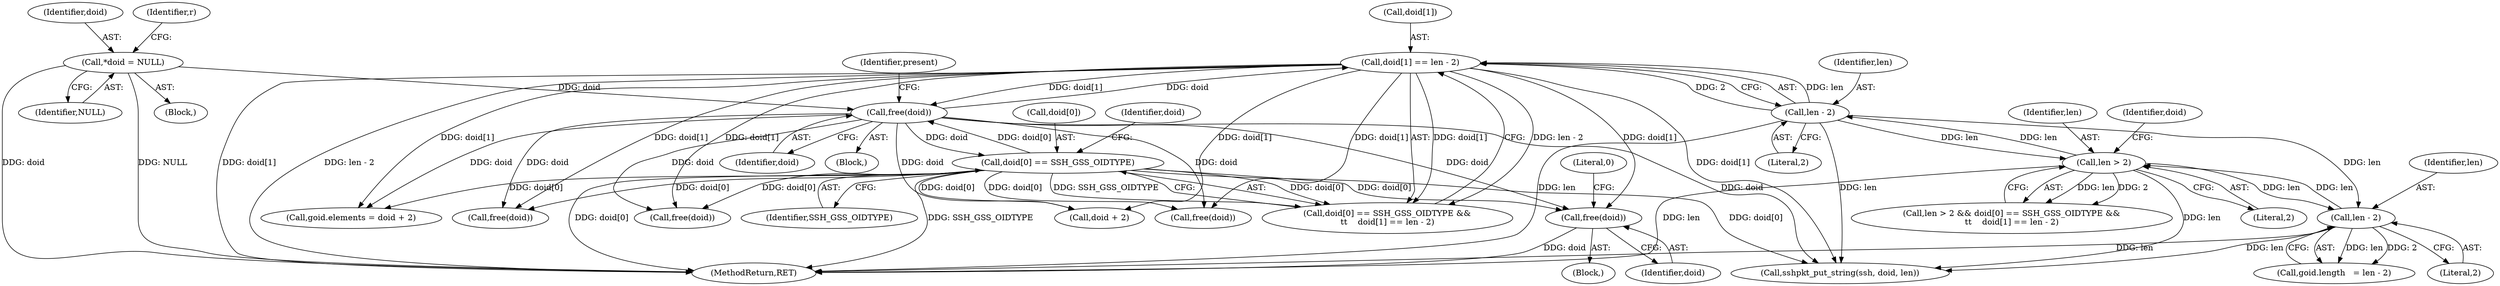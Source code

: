 digraph "0_src_779974d35b4859c07bc3cb8a12c74b43b0a7d1e0@API" {
"1000252" [label="(Call,free(doid))"];
"1000185" [label="(Call,doid[1] == len - 2)"];
"1000153" [label="(Call,free(doid))"];
"1000180" [label="(Call,doid[0] == SSH_GSS_OIDTYPE)"];
"1000123" [label="(Call,*doid = NULL)"];
"1000189" [label="(Call,len - 2)"];
"1000176" [label="(Call,len > 2)"];
"1000204" [label="(Call,len - 2)"];
"1000204" [label="(Call,len - 2)"];
"1000178" [label="(Literal,2)"];
"1000125" [label="(Identifier,NULL)"];
"1000272" [label="(Call,free(doid))"];
"1000186" [label="(Call,doid[1])"];
"1000123" [label="(Call,*doid = NULL)"];
"1000193" [label="(Call,goid.elements = doid + 2)"];
"1000200" [label="(Call,goid.length   = len - 2)"];
"1000189" [label="(Call,len - 2)"];
"1000317" [label="(Call,free(doid))"];
"1000187" [label="(Identifier,doid)"];
"1000336" [label="(MethodReturn,RET)"];
"1000182" [label="(Identifier,doid)"];
"1000185" [label="(Call,doid[1] == len - 2)"];
"1000248" [label="(Block,)"];
"1000228" [label="(Call,free(doid))"];
"1000253" [label="(Identifier,doid)"];
"1000191" [label="(Literal,2)"];
"1000206" [label="(Literal,2)"];
"1000205" [label="(Identifier,len)"];
"1000179" [label="(Call,doid[0] == SSH_GSS_OIDTYPE &&\n\t\t    doid[1] == len - 2)"];
"1000181" [label="(Call,doid[0])"];
"1000124" [label="(Identifier,doid)"];
"1000154" [label="(Identifier,doid)"];
"1000150" [label="(Block,)"];
"1000197" [label="(Call,doid + 2)"];
"1000184" [label="(Identifier,SSH_GSS_OIDTYPE)"];
"1000190" [label="(Identifier,len)"];
"1000180" [label="(Call,doid[0] == SSH_GSS_OIDTYPE)"];
"1000252" [label="(Call,free(doid))"];
"1000177" [label="(Identifier,len)"];
"1000156" [label="(Identifier,present)"];
"1000255" [label="(Literal,0)"];
"1000176" [label="(Call,len > 2)"];
"1000175" [label="(Call,len > 2 && doid[0] == SSH_GSS_OIDTYPE &&\n\t\t    doid[1] == len - 2)"];
"1000301" [label="(Call,sshpkt_put_string(ssh, doid, len))"];
"1000129" [label="(Identifier,r)"];
"1000103" [label="(Block,)"];
"1000153" [label="(Call,free(doid))"];
"1000252" -> "1000248"  [label="AST: "];
"1000252" -> "1000253"  [label="CFG: "];
"1000253" -> "1000252"  [label="AST: "];
"1000255" -> "1000252"  [label="CFG: "];
"1000252" -> "1000336"  [label="DDG: doid"];
"1000185" -> "1000252"  [label="DDG: doid[1]"];
"1000180" -> "1000252"  [label="DDG: doid[0]"];
"1000153" -> "1000252"  [label="DDG: doid"];
"1000185" -> "1000179"  [label="AST: "];
"1000185" -> "1000189"  [label="CFG: "];
"1000186" -> "1000185"  [label="AST: "];
"1000189" -> "1000185"  [label="AST: "];
"1000179" -> "1000185"  [label="CFG: "];
"1000185" -> "1000336"  [label="DDG: doid[1]"];
"1000185" -> "1000336"  [label="DDG: len - 2"];
"1000185" -> "1000153"  [label="DDG: doid[1]"];
"1000185" -> "1000179"  [label="DDG: doid[1]"];
"1000185" -> "1000179"  [label="DDG: len - 2"];
"1000153" -> "1000185"  [label="DDG: doid"];
"1000189" -> "1000185"  [label="DDG: len"];
"1000189" -> "1000185"  [label="DDG: 2"];
"1000185" -> "1000193"  [label="DDG: doid[1]"];
"1000185" -> "1000197"  [label="DDG: doid[1]"];
"1000185" -> "1000228"  [label="DDG: doid[1]"];
"1000185" -> "1000272"  [label="DDG: doid[1]"];
"1000185" -> "1000301"  [label="DDG: doid[1]"];
"1000185" -> "1000317"  [label="DDG: doid[1]"];
"1000153" -> "1000150"  [label="AST: "];
"1000153" -> "1000154"  [label="CFG: "];
"1000154" -> "1000153"  [label="AST: "];
"1000156" -> "1000153"  [label="CFG: "];
"1000180" -> "1000153"  [label="DDG: doid[0]"];
"1000123" -> "1000153"  [label="DDG: doid"];
"1000153" -> "1000180"  [label="DDG: doid"];
"1000153" -> "1000193"  [label="DDG: doid"];
"1000153" -> "1000197"  [label="DDG: doid"];
"1000153" -> "1000228"  [label="DDG: doid"];
"1000153" -> "1000272"  [label="DDG: doid"];
"1000153" -> "1000301"  [label="DDG: doid"];
"1000153" -> "1000317"  [label="DDG: doid"];
"1000180" -> "1000179"  [label="AST: "];
"1000180" -> "1000184"  [label="CFG: "];
"1000181" -> "1000180"  [label="AST: "];
"1000184" -> "1000180"  [label="AST: "];
"1000187" -> "1000180"  [label="CFG: "];
"1000179" -> "1000180"  [label="CFG: "];
"1000180" -> "1000336"  [label="DDG: SSH_GSS_OIDTYPE"];
"1000180" -> "1000336"  [label="DDG: doid[0]"];
"1000180" -> "1000179"  [label="DDG: doid[0]"];
"1000180" -> "1000179"  [label="DDG: SSH_GSS_OIDTYPE"];
"1000180" -> "1000193"  [label="DDG: doid[0]"];
"1000180" -> "1000197"  [label="DDG: doid[0]"];
"1000180" -> "1000228"  [label="DDG: doid[0]"];
"1000180" -> "1000272"  [label="DDG: doid[0]"];
"1000180" -> "1000301"  [label="DDG: doid[0]"];
"1000180" -> "1000317"  [label="DDG: doid[0]"];
"1000123" -> "1000103"  [label="AST: "];
"1000123" -> "1000125"  [label="CFG: "];
"1000124" -> "1000123"  [label="AST: "];
"1000125" -> "1000123"  [label="AST: "];
"1000129" -> "1000123"  [label="CFG: "];
"1000123" -> "1000336"  [label="DDG: NULL"];
"1000123" -> "1000336"  [label="DDG: doid"];
"1000189" -> "1000191"  [label="CFG: "];
"1000190" -> "1000189"  [label="AST: "];
"1000191" -> "1000189"  [label="AST: "];
"1000189" -> "1000336"  [label="DDG: len"];
"1000189" -> "1000176"  [label="DDG: len"];
"1000176" -> "1000189"  [label="DDG: len"];
"1000189" -> "1000204"  [label="DDG: len"];
"1000189" -> "1000301"  [label="DDG: len"];
"1000176" -> "1000175"  [label="AST: "];
"1000176" -> "1000178"  [label="CFG: "];
"1000177" -> "1000176"  [label="AST: "];
"1000178" -> "1000176"  [label="AST: "];
"1000182" -> "1000176"  [label="CFG: "];
"1000175" -> "1000176"  [label="CFG: "];
"1000176" -> "1000336"  [label="DDG: len"];
"1000176" -> "1000175"  [label="DDG: len"];
"1000176" -> "1000175"  [label="DDG: 2"];
"1000204" -> "1000176"  [label="DDG: len"];
"1000176" -> "1000204"  [label="DDG: len"];
"1000176" -> "1000301"  [label="DDG: len"];
"1000204" -> "1000200"  [label="AST: "];
"1000204" -> "1000206"  [label="CFG: "];
"1000205" -> "1000204"  [label="AST: "];
"1000206" -> "1000204"  [label="AST: "];
"1000200" -> "1000204"  [label="CFG: "];
"1000204" -> "1000336"  [label="DDG: len"];
"1000204" -> "1000200"  [label="DDG: len"];
"1000204" -> "1000200"  [label="DDG: 2"];
"1000204" -> "1000301"  [label="DDG: len"];
}
